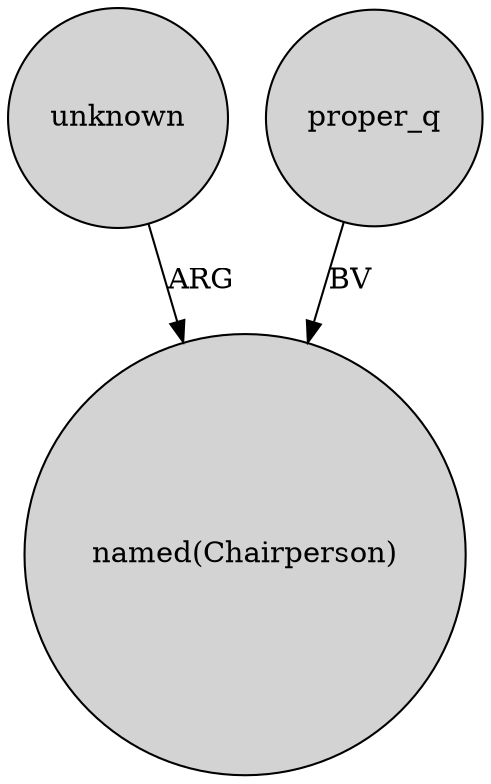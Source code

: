 digraph {
	node [shape=circle style=filled]
	unknown -> "named(Chairperson)" [label=ARG]
	proper_q -> "named(Chairperson)" [label=BV]
}
